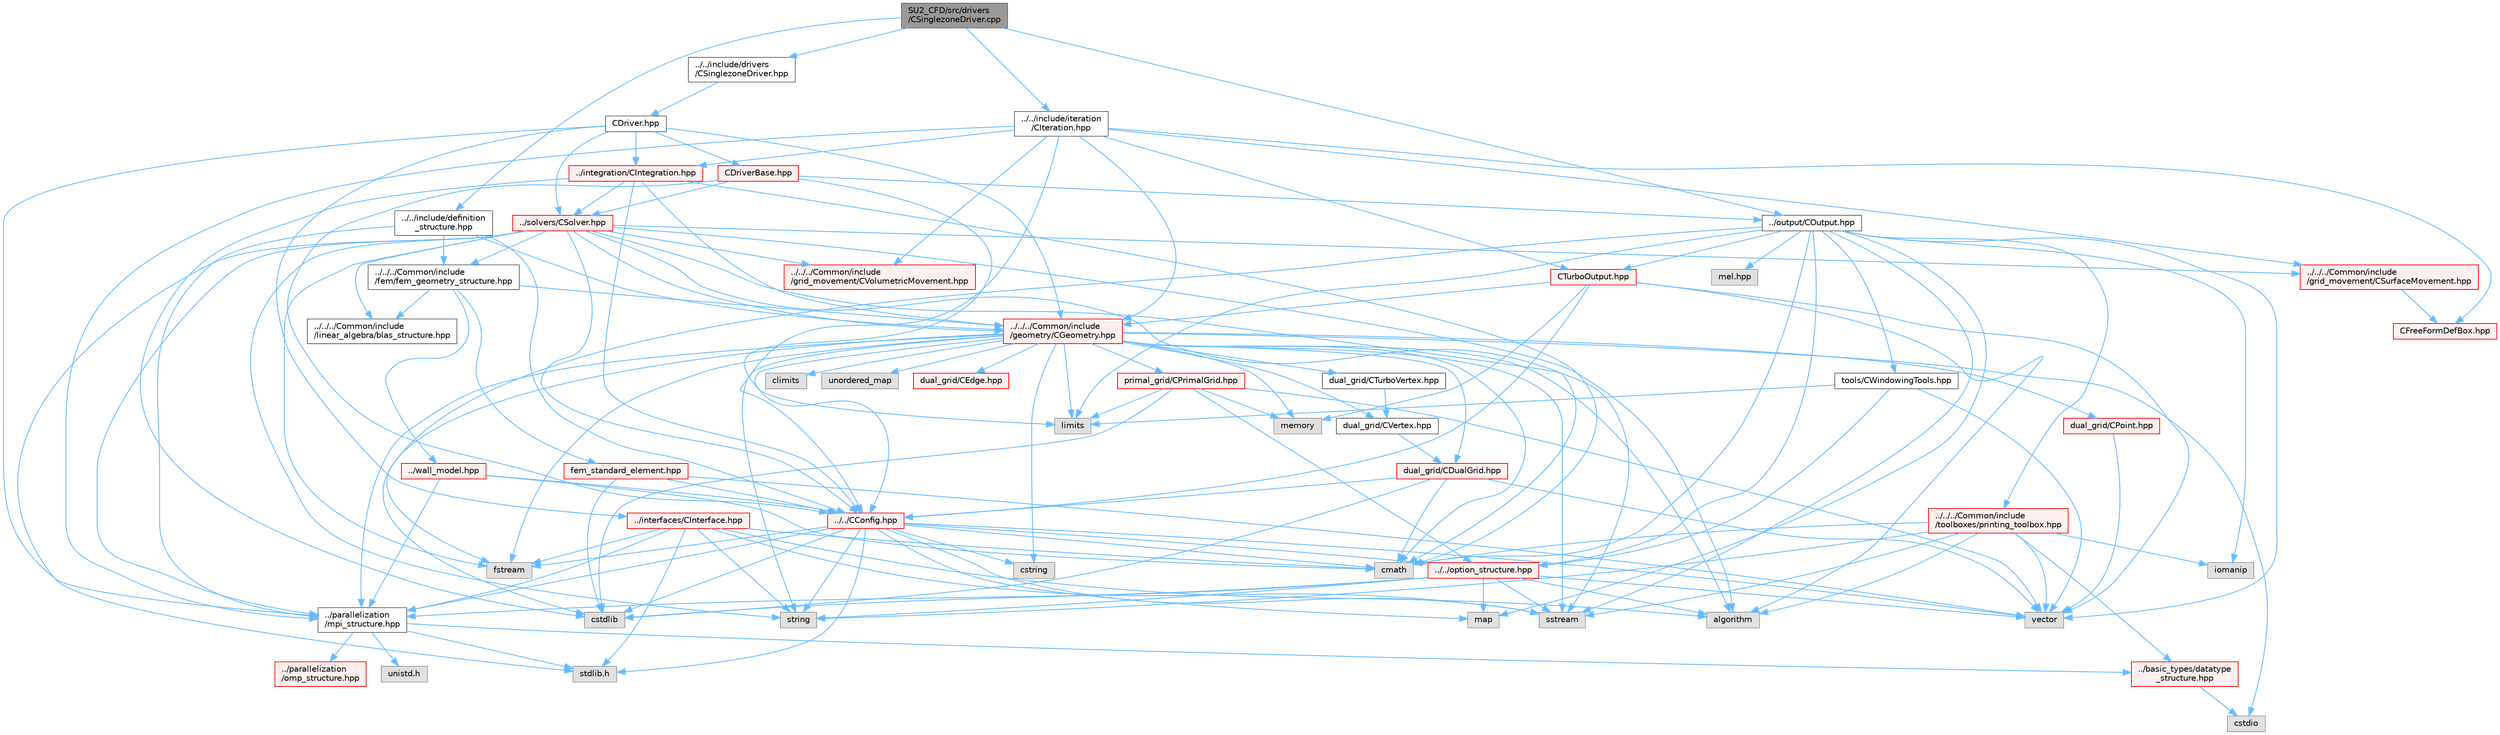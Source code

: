 digraph "SU2_CFD/src/drivers/CSinglezoneDriver.cpp"
{
 // LATEX_PDF_SIZE
  bgcolor="transparent";
  edge [fontname=Helvetica,fontsize=10,labelfontname=Helvetica,labelfontsize=10];
  node [fontname=Helvetica,fontsize=10,shape=box,height=0.2,width=0.4];
  Node1 [id="Node000001",label="SU2_CFD/src/drivers\l/CSinglezoneDriver.cpp",height=0.2,width=0.4,color="gray40", fillcolor="grey60", style="filled", fontcolor="black",tooltip=" "];
  Node1 -> Node2 [id="edge1_Node000001_Node000002",color="steelblue1",style="solid",tooltip=" "];
  Node2 [id="Node000002",label="../../include/drivers\l/CSinglezoneDriver.hpp",height=0.2,width=0.4,color="grey40", fillcolor="white", style="filled",URL="$CSinglezoneDriver_8hpp.html",tooltip="Headers of the main subroutines for driving single or multi-zone problems. The subroutines and functi..."];
  Node2 -> Node3 [id="edge2_Node000002_Node000003",color="steelblue1",style="solid",tooltip=" "];
  Node3 [id="Node000003",label="CDriver.hpp",height=0.2,width=0.4,color="grey40", fillcolor="white", style="filled",URL="$CDriver_8hpp.html",tooltip="Headers of the main subroutines for driving single or multi-zone problems. The subroutines and functi..."];
  Node3 -> Node4 [id="edge3_Node000003_Node000004",color="steelblue1",style="solid",tooltip=" "];
  Node4 [id="Node000004",label="../../../Common/include\l/geometry/CGeometry.hpp",height=0.2,width=0.4,color="red", fillcolor="#FFF0F0", style="filled",URL="$CGeometry_8hpp.html",tooltip="Headers of the main subroutines for creating the geometrical structure. The subroutines and functions..."];
  Node4 -> Node5 [id="edge4_Node000004_Node000005",color="steelblue1",style="solid",tooltip=" "];
  Node5 [id="Node000005",label="limits",height=0.2,width=0.4,color="grey60", fillcolor="#E0E0E0", style="filled",tooltip=" "];
  Node4 -> Node6 [id="edge5_Node000004_Node000006",color="steelblue1",style="solid",tooltip=" "];
  Node6 [id="Node000006",label="../parallelization\l/mpi_structure.hpp",height=0.2,width=0.4,color="grey40", fillcolor="white", style="filled",URL="$mpi__structure_8hpp.html",tooltip="Headers of the mpi interface for generalized datatypes. The subroutines and functions are in the mpi_..."];
  Node6 -> Node7 [id="edge6_Node000006_Node000007",color="steelblue1",style="solid",tooltip=" "];
  Node7 [id="Node000007",label="stdlib.h",height=0.2,width=0.4,color="grey60", fillcolor="#E0E0E0", style="filled",tooltip=" "];
  Node6 -> Node8 [id="edge7_Node000006_Node000008",color="steelblue1",style="solid",tooltip=" "];
  Node8 [id="Node000008",label="../basic_types/datatype\l_structure.hpp",height=0.2,width=0.4,color="red", fillcolor="#FFF0F0", style="filled",URL="$datatype__structure_8hpp.html",tooltip="Headers for generalized datatypes, defines an interface for AD types."];
  Node8 -> Node11 [id="edge8_Node000008_Node000011",color="steelblue1",style="solid",tooltip=" "];
  Node11 [id="Node000011",label="cstdio",height=0.2,width=0.4,color="grey60", fillcolor="#E0E0E0", style="filled",tooltip=" "];
  Node6 -> Node18 [id="edge9_Node000006_Node000018",color="steelblue1",style="solid",tooltip=" "];
  Node18 [id="Node000018",label="unistd.h",height=0.2,width=0.4,color="grey60", fillcolor="#E0E0E0", style="filled",tooltip=" "];
  Node6 -> Node15 [id="edge10_Node000006_Node000015",color="steelblue1",style="solid",tooltip=" "];
  Node15 [id="Node000015",label="../parallelization\l/omp_structure.hpp",height=0.2,width=0.4,color="red", fillcolor="#FFF0F0", style="filled",URL="$omp__structure_8hpp.html",tooltip="OpenMP interface header, provides compatibility functions if the code is built without OpenMP support..."];
  Node4 -> Node19 [id="edge11_Node000004_Node000019",color="steelblue1",style="solid",tooltip=" "];
  Node19 [id="Node000019",label="string",height=0.2,width=0.4,color="grey60", fillcolor="#E0E0E0", style="filled",tooltip=" "];
  Node4 -> Node20 [id="edge12_Node000004_Node000020",color="steelblue1",style="solid",tooltip=" "];
  Node20 [id="Node000020",label="fstream",height=0.2,width=0.4,color="grey60", fillcolor="#E0E0E0", style="filled",tooltip=" "];
  Node4 -> Node21 [id="edge13_Node000004_Node000021",color="steelblue1",style="solid",tooltip=" "];
  Node21 [id="Node000021",label="sstream",height=0.2,width=0.4,color="grey60", fillcolor="#E0E0E0", style="filled",tooltip=" "];
  Node4 -> Node22 [id="edge14_Node000004_Node000022",color="steelblue1",style="solid",tooltip=" "];
  Node22 [id="Node000022",label="cmath",height=0.2,width=0.4,color="grey60", fillcolor="#E0E0E0", style="filled",tooltip=" "];
  Node4 -> Node23 [id="edge15_Node000004_Node000023",color="steelblue1",style="solid",tooltip=" "];
  Node23 [id="Node000023",label="algorithm",height=0.2,width=0.4,color="grey60", fillcolor="#E0E0E0", style="filled",tooltip=" "];
  Node4 -> Node24 [id="edge16_Node000004_Node000024",color="steelblue1",style="solid",tooltip=" "];
  Node24 [id="Node000024",label="cstring",height=0.2,width=0.4,color="grey60", fillcolor="#E0E0E0", style="filled",tooltip=" "];
  Node4 -> Node11 [id="edge17_Node000004_Node000011",color="steelblue1",style="solid",tooltip=" "];
  Node4 -> Node25 [id="edge18_Node000004_Node000025",color="steelblue1",style="solid",tooltip=" "];
  Node25 [id="Node000025",label="cstdlib",height=0.2,width=0.4,color="grey60", fillcolor="#E0E0E0", style="filled",tooltip=" "];
  Node4 -> Node26 [id="edge19_Node000004_Node000026",color="steelblue1",style="solid",tooltip=" "];
  Node26 [id="Node000026",label="climits",height=0.2,width=0.4,color="grey60", fillcolor="#E0E0E0", style="filled",tooltip=" "];
  Node4 -> Node27 [id="edge20_Node000004_Node000027",color="steelblue1",style="solid",tooltip=" "];
  Node27 [id="Node000027",label="memory",height=0.2,width=0.4,color="grey60", fillcolor="#E0E0E0", style="filled",tooltip=" "];
  Node4 -> Node28 [id="edge21_Node000004_Node000028",color="steelblue1",style="solid",tooltip=" "];
  Node28 [id="Node000028",label="unordered_map",height=0.2,width=0.4,color="grey60", fillcolor="#E0E0E0", style="filled",tooltip=" "];
  Node4 -> Node29 [id="edge22_Node000004_Node000029",color="steelblue1",style="solid",tooltip=" "];
  Node29 [id="Node000029",label="primal_grid/CPrimalGrid.hpp",height=0.2,width=0.4,color="red", fillcolor="#FFF0F0", style="filled",URL="$CPrimalGrid_8hpp.html",tooltip="Headers of the main subroutines for storing the primal grid structure. The subroutines and functions ..."];
  Node29 -> Node30 [id="edge23_Node000029_Node000030",color="steelblue1",style="solid",tooltip=" "];
  Node30 [id="Node000030",label="vector",height=0.2,width=0.4,color="grey60", fillcolor="#E0E0E0", style="filled",tooltip=" "];
  Node29 -> Node5 [id="edge24_Node000029_Node000005",color="steelblue1",style="solid",tooltip=" "];
  Node29 -> Node25 [id="edge25_Node000029_Node000025",color="steelblue1",style="solid",tooltip=" "];
  Node29 -> Node27 [id="edge26_Node000029_Node000027",color="steelblue1",style="solid",tooltip=" "];
  Node29 -> Node31 [id="edge27_Node000029_Node000031",color="steelblue1",style="solid",tooltip=" "];
  Node31 [id="Node000031",label="../../option_structure.hpp",height=0.2,width=0.4,color="red", fillcolor="#FFF0F0", style="filled",URL="$option__structure_8hpp.html",tooltip="Defines classes for referencing options for easy input in CConfig."];
  Node31 -> Node6 [id="edge28_Node000031_Node000006",color="steelblue1",style="solid",tooltip=" "];
  Node31 -> Node21 [id="edge29_Node000031_Node000021",color="steelblue1",style="solid",tooltip=" "];
  Node31 -> Node19 [id="edge30_Node000031_Node000019",color="steelblue1",style="solid",tooltip=" "];
  Node31 -> Node30 [id="edge31_Node000031_Node000030",color="steelblue1",style="solid",tooltip=" "];
  Node31 -> Node32 [id="edge32_Node000031_Node000032",color="steelblue1",style="solid",tooltip=" "];
  Node32 [id="Node000032",label="map",height=0.2,width=0.4,color="grey60", fillcolor="#E0E0E0", style="filled",tooltip=" "];
  Node31 -> Node25 [id="edge33_Node000031_Node000025",color="steelblue1",style="solid",tooltip=" "];
  Node31 -> Node23 [id="edge34_Node000031_Node000023",color="steelblue1",style="solid",tooltip=" "];
  Node4 -> Node34 [id="edge35_Node000004_Node000034",color="steelblue1",style="solid",tooltip=" "];
  Node34 [id="Node000034",label="dual_grid/CDualGrid.hpp",height=0.2,width=0.4,color="red", fillcolor="#FFF0F0", style="filled",URL="$CDualGrid_8hpp.html",tooltip="Headers of the main subroutines for doing the complete dual grid structure. The subroutines and funct..."];
  Node34 -> Node22 [id="edge36_Node000034_Node000022",color="steelblue1",style="solid",tooltip=" "];
  Node34 -> Node25 [id="edge37_Node000034_Node000025",color="steelblue1",style="solid",tooltip=" "];
  Node34 -> Node30 [id="edge38_Node000034_Node000030",color="steelblue1",style="solid",tooltip=" "];
  Node34 -> Node35 [id="edge39_Node000034_Node000035",color="steelblue1",style="solid",tooltip=" "];
  Node35 [id="Node000035",label="../../CConfig.hpp",height=0.2,width=0.4,color="red", fillcolor="#FFF0F0", style="filled",URL="$CConfig_8hpp.html",tooltip="All the information about the definition of the physical problem. The subroutines and functions are i..."];
  Node35 -> Node6 [id="edge40_Node000035_Node000006",color="steelblue1",style="solid",tooltip=" "];
  Node35 -> Node25 [id="edge41_Node000035_Node000025",color="steelblue1",style="solid",tooltip=" "];
  Node35 -> Node20 [id="edge42_Node000035_Node000020",color="steelblue1",style="solid",tooltip=" "];
  Node35 -> Node21 [id="edge43_Node000035_Node000021",color="steelblue1",style="solid",tooltip=" "];
  Node35 -> Node19 [id="edge44_Node000035_Node000019",color="steelblue1",style="solid",tooltip=" "];
  Node35 -> Node24 [id="edge45_Node000035_Node000024",color="steelblue1",style="solid",tooltip=" "];
  Node35 -> Node30 [id="edge46_Node000035_Node000030",color="steelblue1",style="solid",tooltip=" "];
  Node35 -> Node7 [id="edge47_Node000035_Node000007",color="steelblue1",style="solid",tooltip=" "];
  Node35 -> Node22 [id="edge48_Node000035_Node000022",color="steelblue1",style="solid",tooltip=" "];
  Node35 -> Node32 [id="edge49_Node000035_Node000032",color="steelblue1",style="solid",tooltip=" "];
  Node35 -> Node31 [id="edge50_Node000035_Node000031",color="steelblue1",style="solid",tooltip=" "];
  Node4 -> Node48 [id="edge51_Node000004_Node000048",color="steelblue1",style="solid",tooltip=" "];
  Node48 [id="Node000048",label="dual_grid/CPoint.hpp",height=0.2,width=0.4,color="red", fillcolor="#FFF0F0", style="filled",URL="$CPoint_8hpp.html",tooltip="Declaration of the point class that stores geometric and adjacency information for dual control volum..."];
  Node48 -> Node30 [id="edge52_Node000048_Node000030",color="steelblue1",style="solid",tooltip=" "];
  Node4 -> Node53 [id="edge53_Node000004_Node000053",color="steelblue1",style="solid",tooltip=" "];
  Node53 [id="Node000053",label="dual_grid/CEdge.hpp",height=0.2,width=0.4,color="red", fillcolor="#FFF0F0", style="filled",URL="$CEdge_8hpp.html",tooltip="Declaration of the edge class CEdge.cpp file."];
  Node4 -> Node54 [id="edge54_Node000004_Node000054",color="steelblue1",style="solid",tooltip=" "];
  Node54 [id="Node000054",label="dual_grid/CVertex.hpp",height=0.2,width=0.4,color="grey40", fillcolor="white", style="filled",URL="$CVertex_8hpp.html",tooltip="Headers of the main subroutines for doing the complete dual grid structure. The subroutines and funct..."];
  Node54 -> Node34 [id="edge55_Node000054_Node000034",color="steelblue1",style="solid",tooltip=" "];
  Node4 -> Node55 [id="edge56_Node000004_Node000055",color="steelblue1",style="solid",tooltip=" "];
  Node55 [id="Node000055",label="dual_grid/CTurboVertex.hpp",height=0.2,width=0.4,color="grey40", fillcolor="white", style="filled",URL="$CTurboVertex_8hpp.html",tooltip="Headers of the main subroutines for doing the complete dual grid structure. The subroutines and funct..."];
  Node55 -> Node54 [id="edge57_Node000055_Node000054",color="steelblue1",style="solid",tooltip=" "];
  Node4 -> Node35 [id="edge58_Node000004_Node000035",color="steelblue1",style="solid",tooltip=" "];
  Node3 -> Node6 [id="edge59_Node000003_Node000006",color="steelblue1",style="solid",tooltip=" "];
  Node3 -> Node61 [id="edge60_Node000003_Node000061",color="steelblue1",style="solid",tooltip=" "];
  Node61 [id="Node000061",label="../integration/CIntegration.hpp",height=0.2,width=0.4,color="red", fillcolor="#FFF0F0", style="filled",URL="$CIntegration_8hpp.html",tooltip="Declaration of the main routines to orchestrate space and time integration."];
  Node61 -> Node22 [id="edge61_Node000061_Node000022",color="steelblue1",style="solid",tooltip=" "];
  Node61 -> Node25 [id="edge62_Node000061_Node000025",color="steelblue1",style="solid",tooltip=" "];
  Node61 -> Node62 [id="edge63_Node000061_Node000062",color="steelblue1",style="solid",tooltip=" "];
  Node62 [id="Node000062",label="../solvers/CSolver.hpp",height=0.2,width=0.4,color="red", fillcolor="#FFF0F0", style="filled",URL="$CSolver_8hpp.html",tooltip="Headers of the CSolver class which is inherited by all of the other solvers."];
  Node62 -> Node6 [id="edge64_Node000062_Node000006",color="steelblue1",style="solid",tooltip=" "];
  Node62 -> Node22 [id="edge65_Node000062_Node000022",color="steelblue1",style="solid",tooltip=" "];
  Node62 -> Node19 [id="edge66_Node000062_Node000019",color="steelblue1",style="solid",tooltip=" "];
  Node62 -> Node20 [id="edge67_Node000062_Node000020",color="steelblue1",style="solid",tooltip=" "];
  Node62 -> Node21 [id="edge68_Node000062_Node000021",color="steelblue1",style="solid",tooltip=" "];
  Node62 -> Node23 [id="edge69_Node000062_Node000023",color="steelblue1",style="solid",tooltip=" "];
  Node62 -> Node7 [id="edge70_Node000062_Node000007",color="steelblue1",style="solid",tooltip=" "];
  Node62 -> Node74 [id="edge71_Node000062_Node000074",color="steelblue1",style="solid",tooltip=" "];
  Node74 [id="Node000074",label="../../../Common/include\l/fem/fem_geometry_structure.hpp",height=0.2,width=0.4,color="grey40", fillcolor="white", style="filled",URL="$fem__geometry__structure_8hpp.html",tooltip="Headers of the main subroutines for creating the geometrical structure for the FEM solver...."];
  Node74 -> Node4 [id="edge72_Node000074_Node000004",color="steelblue1",style="solid",tooltip=" "];
  Node74 -> Node75 [id="edge73_Node000074_Node000075",color="steelblue1",style="solid",tooltip=" "];
  Node75 [id="Node000075",label="fem_standard_element.hpp",height=0.2,width=0.4,color="red", fillcolor="#FFF0F0", style="filled",URL="$fem__standard__element_8hpp.html",tooltip="Headers of the main functions for the FEM standard elements. The functions are in the fem_standard_el..."];
  Node75 -> Node30 [id="edge74_Node000075_Node000030",color="steelblue1",style="solid",tooltip=" "];
  Node75 -> Node25 [id="edge75_Node000075_Node000025",color="steelblue1",style="solid",tooltip=" "];
  Node75 -> Node35 [id="edge76_Node000075_Node000035",color="steelblue1",style="solid",tooltip=" "];
  Node74 -> Node76 [id="edge77_Node000074_Node000076",color="steelblue1",style="solid",tooltip=" "];
  Node76 [id="Node000076",label="../wall_model.hpp",height=0.2,width=0.4,color="red", fillcolor="#FFF0F0", style="filled",URL="$wall__model_8hpp.html",tooltip="Headers for the wall model functions for large eddy simulations."];
  Node76 -> Node6 [id="edge78_Node000076_Node000006",color="steelblue1",style="solid",tooltip=" "];
  Node76 -> Node35 [id="edge79_Node000076_Node000035",color="steelblue1",style="solid",tooltip=" "];
  Node76 -> Node22 [id="edge80_Node000076_Node000022",color="steelblue1",style="solid",tooltip=" "];
  Node74 -> Node71 [id="edge81_Node000074_Node000071",color="steelblue1",style="solid",tooltip=" "];
  Node71 [id="Node000071",label="../../../Common/include\l/linear_algebra/blas_structure.hpp",height=0.2,width=0.4,color="grey40", fillcolor="white", style="filled",URL="$blas__structure_8hpp.html",tooltip="Include files and headers of the functions for matrix and vector operations, which are typically foun..."];
  Node62 -> Node4 [id="edge82_Node000062_Node000004",color="steelblue1",style="solid",tooltip=" "];
  Node62 -> Node35 [id="edge83_Node000062_Node000035",color="steelblue1",style="solid",tooltip=" "];
  Node62 -> Node83 [id="edge84_Node000062_Node000083",color="steelblue1",style="solid",tooltip=" "];
  Node83 [id="Node000083",label="../../../Common/include\l/grid_movement/CSurfaceMovement.hpp",height=0.2,width=0.4,color="red", fillcolor="#FFF0F0", style="filled",URL="$CSurfaceMovement_8hpp.html",tooltip="Headers of the CSurfaceMovement class."];
  Node83 -> Node85 [id="edge85_Node000083_Node000085",color="steelblue1",style="solid",tooltip=" "];
  Node85 [id="Node000085",label="CFreeFormDefBox.hpp",height=0.2,width=0.4,color="red", fillcolor="#FFF0F0", style="filled",URL="$CFreeFormDefBox_8hpp.html",tooltip="Headers of the CFreeFormDefBox class."];
  Node62 -> Node87 [id="edge86_Node000062_Node000087",color="steelblue1",style="solid",tooltip=" "];
  Node87 [id="Node000087",label="../../../Common/include\l/grid_movement/CVolumetricMovement.hpp",height=0.2,width=0.4,color="red", fillcolor="#FFF0F0", style="filled",URL="$CVolumetricMovement_8hpp.html",tooltip="Headers of the CVolumetricMovement class."];
  Node62 -> Node71 [id="edge87_Node000062_Node000071",color="steelblue1",style="solid",tooltip=" "];
  Node61 -> Node4 [id="edge88_Node000061_Node000004",color="steelblue1",style="solid",tooltip=" "];
  Node61 -> Node35 [id="edge89_Node000061_Node000035",color="steelblue1",style="solid",tooltip=" "];
  Node3 -> Node91 [id="edge90_Node000003_Node000091",color="steelblue1",style="solid",tooltip=" "];
  Node91 [id="Node000091",label="../interfaces/CInterface.hpp",height=0.2,width=0.4,color="red", fillcolor="#FFF0F0", style="filled",URL="$CInterface_8hpp.html",tooltip="Declarations and inlines of the transfer structure. The subroutines and functions are in the physics ..."];
  Node91 -> Node6 [id="edge91_Node000091_Node000006",color="steelblue1",style="solid",tooltip=" "];
  Node91 -> Node22 [id="edge92_Node000091_Node000022",color="steelblue1",style="solid",tooltip=" "];
  Node91 -> Node19 [id="edge93_Node000091_Node000019",color="steelblue1",style="solid",tooltip=" "];
  Node91 -> Node20 [id="edge94_Node000091_Node000020",color="steelblue1",style="solid",tooltip=" "];
  Node91 -> Node21 [id="edge95_Node000091_Node000021",color="steelblue1",style="solid",tooltip=" "];
  Node91 -> Node23 [id="edge96_Node000091_Node000023",color="steelblue1",style="solid",tooltip=" "];
  Node91 -> Node7 [id="edge97_Node000091_Node000007",color="steelblue1",style="solid",tooltip=" "];
  Node3 -> Node62 [id="edge98_Node000003_Node000062",color="steelblue1",style="solid",tooltip=" "];
  Node3 -> Node92 [id="edge99_Node000003_Node000092",color="steelblue1",style="solid",tooltip=" "];
  Node92 [id="Node000092",label="CDriverBase.hpp",height=0.2,width=0.4,color="red", fillcolor="#FFF0F0", style="filled",URL="$CDriverBase_8hpp.html",tooltip="Base class for all drivers."];
  Node92 -> Node5 [id="edge100_Node000092_Node000005",color="steelblue1",style="solid",tooltip=" "];
  Node92 -> Node35 [id="edge101_Node000092_Node000035",color="steelblue1",style="solid",tooltip=" "];
  Node92 -> Node94 [id="edge102_Node000092_Node000094",color="steelblue1",style="solid",tooltip=" "];
  Node94 [id="Node000094",label="../output/COutput.hpp",height=0.2,width=0.4,color="grey40", fillcolor="white", style="filled",URL="$COutput_8hpp.html",tooltip="Headers of the output class."];
  Node94 -> Node20 [id="edge103_Node000094_Node000020",color="steelblue1",style="solid",tooltip=" "];
  Node94 -> Node22 [id="edge104_Node000094_Node000022",color="steelblue1",style="solid",tooltip=" "];
  Node94 -> Node32 [id="edge105_Node000094_Node000032",color="steelblue1",style="solid",tooltip=" "];
  Node94 -> Node21 [id="edge106_Node000094_Node000021",color="steelblue1",style="solid",tooltip=" "];
  Node94 -> Node82 [id="edge107_Node000094_Node000082",color="steelblue1",style="solid",tooltip=" "];
  Node82 [id="Node000082",label="iomanip",height=0.2,width=0.4,color="grey60", fillcolor="#E0E0E0", style="filled",tooltip=" "];
  Node94 -> Node5 [id="edge108_Node000094_Node000005",color="steelblue1",style="solid",tooltip=" "];
  Node94 -> Node30 [id="edge109_Node000094_Node000030",color="steelblue1",style="solid",tooltip=" "];
  Node94 -> Node95 [id="edge110_Node000094_Node000095",color="steelblue1",style="solid",tooltip=" "];
  Node95 [id="Node000095",label="../../../Common/include\l/toolboxes/printing_toolbox.hpp",height=0.2,width=0.4,color="red", fillcolor="#FFF0F0", style="filled",URL="$printing__toolbox_8hpp.html",tooltip="Header file for the printing toolbox."];
  Node95 -> Node82 [id="edge111_Node000095_Node000082",color="steelblue1",style="solid",tooltip=" "];
  Node95 -> Node30 [id="edge112_Node000095_Node000030",color="steelblue1",style="solid",tooltip=" "];
  Node95 -> Node19 [id="edge113_Node000095_Node000019",color="steelblue1",style="solid",tooltip=" "];
  Node95 -> Node21 [id="edge114_Node000095_Node000021",color="steelblue1",style="solid",tooltip=" "];
  Node95 -> Node22 [id="edge115_Node000095_Node000022",color="steelblue1",style="solid",tooltip=" "];
  Node95 -> Node23 [id="edge116_Node000095_Node000023",color="steelblue1",style="solid",tooltip=" "];
  Node95 -> Node8 [id="edge117_Node000095_Node000008",color="steelblue1",style="solid",tooltip=" "];
  Node94 -> Node96 [id="edge118_Node000094_Node000096",color="steelblue1",style="solid",tooltip=" "];
  Node96 [id="Node000096",label="tools/CWindowingTools.hpp",height=0.2,width=0.4,color="grey40", fillcolor="white", style="filled",URL="$CWindowingTools_8hpp.html",tooltip=" "];
  Node96 -> Node30 [id="edge119_Node000096_Node000030",color="steelblue1",style="solid",tooltip=" "];
  Node96 -> Node5 [id="edge120_Node000096_Node000005",color="steelblue1",style="solid",tooltip=" "];
  Node96 -> Node31 [id="edge121_Node000096_Node000031",color="steelblue1",style="solid",tooltip=" "];
  Node94 -> Node31 [id="edge122_Node000094_Node000031",color="steelblue1",style="solid",tooltip=" "];
  Node94 -> Node97 [id="edge123_Node000094_Node000097",color="steelblue1",style="solid",tooltip=" "];
  Node97 [id="Node000097",label="CTurboOutput.hpp",height=0.2,width=0.4,color="red", fillcolor="#FFF0F0", style="filled",URL="$CTurboOutput_8hpp.html",tooltip="Headers of the Turbomachinery Performance class."];
  Node97 -> Node30 [id="edge124_Node000097_Node000030",color="steelblue1",style="solid",tooltip=" "];
  Node97 -> Node27 [id="edge125_Node000097_Node000027",color="steelblue1",style="solid",tooltip=" "];
  Node97 -> Node23 [id="edge126_Node000097_Node000023",color="steelblue1",style="solid",tooltip=" "];
  Node97 -> Node4 [id="edge127_Node000097_Node000004",color="steelblue1",style="solid",tooltip=" "];
  Node97 -> Node35 [id="edge128_Node000097_Node000035",color="steelblue1",style="solid",tooltip=" "];
  Node94 -> Node99 [id="edge129_Node000094_Node000099",color="steelblue1",style="solid",tooltip=" "];
  Node99 [id="Node000099",label="mel.hpp",height=0.2,width=0.4,color="grey60", fillcolor="#E0E0E0", style="filled",tooltip=" "];
  Node92 -> Node62 [id="edge130_Node000092_Node000062",color="steelblue1",style="solid",tooltip=" "];
  Node1 -> Node100 [id="edge131_Node000001_Node000100",color="steelblue1",style="solid",tooltip=" "];
  Node100 [id="Node000100",label="../../include/definition\l_structure.hpp",height=0.2,width=0.4,color="grey40", fillcolor="white", style="filled",URL="$definition__structure_8hpp.html",tooltip="Headers of the main subroutines used by SU2_CFD. The subroutines and functions are in the definition_..."];
  Node100 -> Node6 [id="edge132_Node000100_Node000006",color="steelblue1",style="solid",tooltip=" "];
  Node100 -> Node74 [id="edge133_Node000100_Node000074",color="steelblue1",style="solid",tooltip=" "];
  Node100 -> Node4 [id="edge134_Node000100_Node000004",color="steelblue1",style="solid",tooltip=" "];
  Node100 -> Node35 [id="edge135_Node000100_Node000035",color="steelblue1",style="solid",tooltip=" "];
  Node1 -> Node94 [id="edge136_Node000001_Node000094",color="steelblue1",style="solid",tooltip=" "];
  Node1 -> Node101 [id="edge137_Node000001_Node000101",color="steelblue1",style="solid",tooltip=" "];
  Node101 [id="Node000101",label="../../include/iteration\l/CIteration.hpp",height=0.2,width=0.4,color="grey40", fillcolor="white", style="filled",URL="$CIteration_8hpp.html",tooltip="Headers of the iteration classes used by SU2_CFD. Each CIteration class represents an available physi..."];
  Node101 -> Node35 [id="edge138_Node000101_Node000035",color="steelblue1",style="solid",tooltip=" "];
  Node101 -> Node4 [id="edge139_Node000101_Node000004",color="steelblue1",style="solid",tooltip=" "];
  Node101 -> Node83 [id="edge140_Node000101_Node000083",color="steelblue1",style="solid",tooltip=" "];
  Node101 -> Node87 [id="edge141_Node000101_Node000087",color="steelblue1",style="solid",tooltip=" "];
  Node101 -> Node85 [id="edge142_Node000101_Node000085",color="steelblue1",style="solid",tooltip=" "];
  Node101 -> Node6 [id="edge143_Node000101_Node000006",color="steelblue1",style="solid",tooltip=" "];
  Node101 -> Node61 [id="edge144_Node000101_Node000061",color="steelblue1",style="solid",tooltip=" "];
  Node101 -> Node97 [id="edge145_Node000101_Node000097",color="steelblue1",style="solid",tooltip=" "];
}
